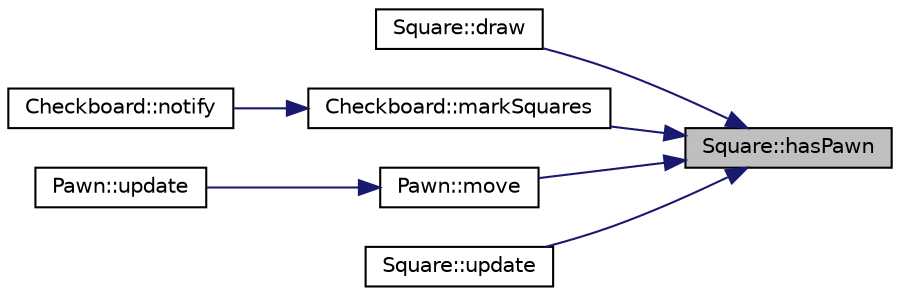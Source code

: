 digraph "Square::hasPawn"
{
 // LATEX_PDF_SIZE
  bgcolor="transparent";
  edge [fontname="Helvetica",fontsize="10",labelfontname="Helvetica",labelfontsize="10"];
  node [fontname="Helvetica",fontsize="10",shape=record];
  rankdir="RL";
  Node1 [label="Square::hasPawn",height=0.2,width=0.4,color="black", fillcolor="grey75", style="filled", fontcolor="black",tooltip=" "];
  Node1 -> Node2 [dir="back",color="midnightblue",fontsize="10",style="solid",fontname="Helvetica"];
  Node2 [label="Square::draw",height=0.2,width=0.4,color="black",URL="$d3/d72/classSquare.html#a4edbdf9ae0519cc1823f4dbbaa6bbf4c",tooltip=" "];
  Node1 -> Node3 [dir="back",color="midnightblue",fontsize="10",style="solid",fontname="Helvetica"];
  Node3 [label="Checkboard::markSquares",height=0.2,width=0.4,color="black",URL="$d7/d22/classCheckboard.html#a470502f9a1893dbf2152a07a41e6e38c",tooltip=" "];
  Node3 -> Node4 [dir="back",color="midnightblue",fontsize="10",style="solid",fontname="Helvetica"];
  Node4 [label="Checkboard::notify",height=0.2,width=0.4,color="black",URL="$d7/d22/classCheckboard.html#ab188b54b544caa7ae0d36278b11d572c",tooltip=" "];
  Node1 -> Node5 [dir="back",color="midnightblue",fontsize="10",style="solid",fontname="Helvetica"];
  Node5 [label="Pawn::move",height=0.2,width=0.4,color="black",URL="$de/dff/classPawn.html#a96f71005c77711d47025e0d517d09520",tooltip=" "];
  Node5 -> Node6 [dir="back",color="midnightblue",fontsize="10",style="solid",fontname="Helvetica"];
  Node6 [label="Pawn::update",height=0.2,width=0.4,color="black",URL="$de/dff/classPawn.html#ac89566858a41eb4d7ca2f1dee55faac6",tooltip=" "];
  Node1 -> Node7 [dir="back",color="midnightblue",fontsize="10",style="solid",fontname="Helvetica"];
  Node7 [label="Square::update",height=0.2,width=0.4,color="black",URL="$d3/d72/classSquare.html#a17f107957f3d5f6a74eff26d46280dcb",tooltip=" "];
}
